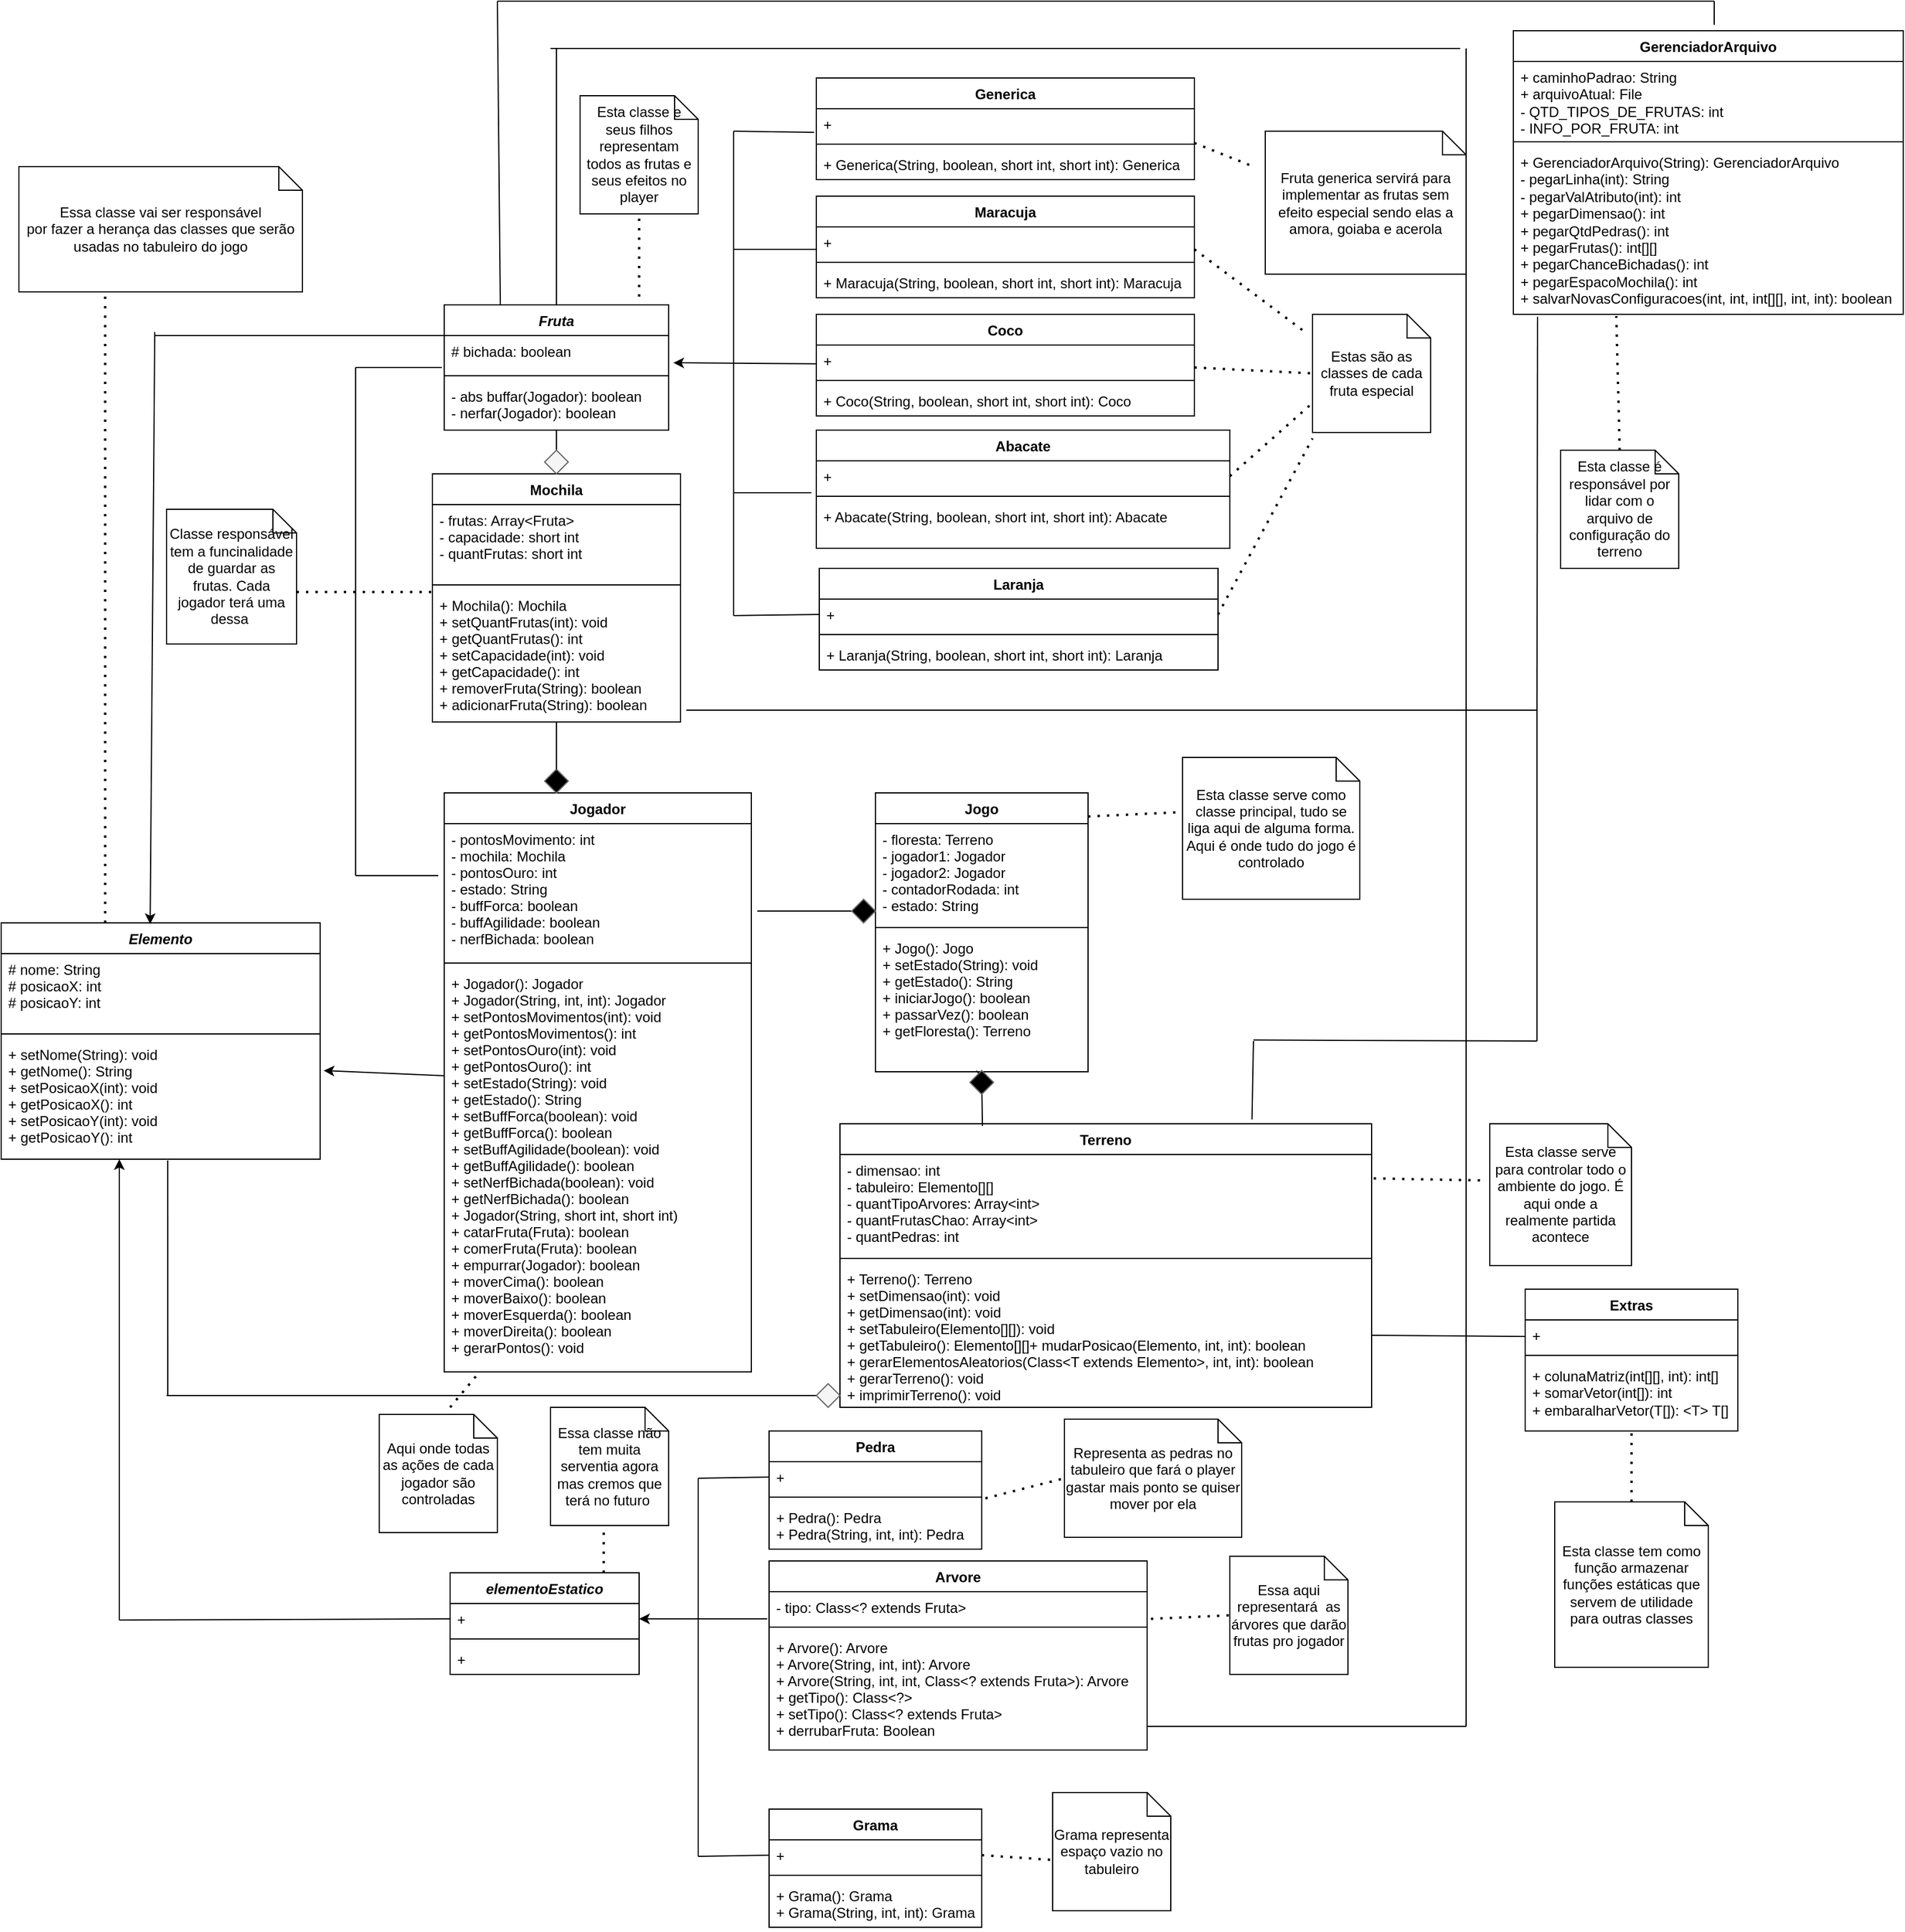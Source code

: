 <mxfile version="24.7.17">
  <diagram id="F8j4rF9d0ZWt-DiKnH3v" name="Page-1">
    <mxGraphModel dx="1873" dy="1053" grid="1" gridSize="10" guides="1" tooltips="1" connect="1" arrows="1" fold="1" page="1" pageScale="1" pageWidth="2400" pageHeight="2400" math="0" shadow="0">
      <root>
        <mxCell id="0" />
        <mxCell id="1" parent="0" />
        <mxCell id="2" value="Fruta&#xa;" style="swimlane;fontStyle=3;align=center;verticalAlign=top;childLayout=stackLayout;horizontal=1;startSize=26;horizontalStack=0;resizeParent=1;resizeParentMax=0;resizeLast=0;collapsible=1;marginBottom=0;" parent="1" vertex="1">
          <mxGeometry x="395" y="287" width="190" height="106" as="geometry" />
        </mxCell>
        <mxCell id="3" value="# bichada: boolean" style="text;strokeColor=none;fillColor=none;align=left;verticalAlign=top;spacingLeft=4;spacingRight=4;overflow=hidden;rotatable=0;points=[[0,0.5],[1,0.5]];portConstraint=eastwest;" parent="2" vertex="1">
          <mxGeometry y="26" width="190" height="30" as="geometry" />
        </mxCell>
        <mxCell id="4" value="" style="line;strokeWidth=1;fillColor=none;align=left;verticalAlign=middle;spacingTop=-1;spacingLeft=3;spacingRight=3;rotatable=0;labelPosition=right;points=[];portConstraint=eastwest;strokeColor=inherit;" parent="2" vertex="1">
          <mxGeometry y="56" width="190" height="8" as="geometry" />
        </mxCell>
        <mxCell id="O7U8BIE5OUKYXOauDH32-203" value="" style="endArrow=none;html=1;rounded=0;entryX=0.5;entryY=1;entryDx=0;entryDy=0;" edge="1" parent="2" target="2">
          <mxGeometry width="50" height="50" relative="1" as="geometry">
            <mxPoint x="95" y="123" as="sourcePoint" />
            <mxPoint x="145" y="73" as="targetPoint" />
          </mxGeometry>
        </mxCell>
        <mxCell id="5" value="- abs buffar(Jogador): boolean&#xa;- nerfar(Jogador): boolean" style="text;strokeColor=none;fillColor=none;align=left;verticalAlign=top;spacingLeft=4;spacingRight=4;overflow=hidden;rotatable=0;points=[[0,0.5],[1,0.5]];portConstraint=eastwest;" parent="2" vertex="1">
          <mxGeometry y="64" width="190" height="42" as="geometry" />
        </mxCell>
        <mxCell id="6" value="elementoEstatico" style="swimlane;fontStyle=3;align=center;verticalAlign=top;childLayout=stackLayout;horizontal=1;startSize=26;horizontalStack=0;resizeParent=1;resizeParentMax=0;resizeLast=0;collapsible=1;marginBottom=0;" parent="1" vertex="1">
          <mxGeometry x="400" y="1360" width="160" height="86" as="geometry" />
        </mxCell>
        <mxCell id="7" value="+ " style="text;strokeColor=none;fillColor=none;align=left;verticalAlign=top;spacingLeft=4;spacingRight=4;overflow=hidden;rotatable=0;points=[[0,0.5],[1,0.5]];portConstraint=eastwest;" parent="6" vertex="1">
          <mxGeometry y="26" width="160" height="26" as="geometry" />
        </mxCell>
        <mxCell id="8" value="" style="line;strokeWidth=1;fillColor=none;align=left;verticalAlign=middle;spacingTop=-1;spacingLeft=3;spacingRight=3;rotatable=0;labelPosition=right;points=[];portConstraint=eastwest;strokeColor=inherit;" parent="6" vertex="1">
          <mxGeometry y="52" width="160" height="8" as="geometry" />
        </mxCell>
        <mxCell id="9" value="+ " style="text;strokeColor=none;fillColor=none;align=left;verticalAlign=top;spacingLeft=4;spacingRight=4;overflow=hidden;rotatable=0;points=[[0,0.5],[1,0.5]];portConstraint=eastwest;" parent="6" vertex="1">
          <mxGeometry y="60" width="160" height="26" as="geometry" />
        </mxCell>
        <mxCell id="169" value="" style="endArrow=none;dashed=1;html=1;dashPattern=1 3;strokeWidth=2;" parent="6" edge="1">
          <mxGeometry width="50" height="50" relative="1" as="geometry">
            <mxPoint x="130" as="sourcePoint" />
            <mxPoint x="130" y="-40" as="targetPoint" />
          </mxGeometry>
        </mxCell>
        <mxCell id="105" style="edgeStyle=none;html=1;entryX=1.011;entryY=0.265;entryDx=0;entryDy=0;entryPerimeter=0;" parent="1" source="10" target="92" edge="1">
          <mxGeometry relative="1" as="geometry" />
        </mxCell>
        <mxCell id="10" value="Jogador&#xa;" style="swimlane;fontStyle=1;align=center;verticalAlign=top;childLayout=stackLayout;horizontal=1;startSize=26;horizontalStack=0;resizeParent=1;resizeParentMax=0;resizeLast=0;collapsible=1;marginBottom=0;" parent="1" vertex="1">
          <mxGeometry x="395" y="700" width="260" height="490" as="geometry" />
        </mxCell>
        <mxCell id="11" value="- pontosMovimento: int&#xa;- mochila: Mochila&#xa;- pontosOuro: int&#xa;- estado: String&#xa;- buffForca: boolean&#xa;- buffAgilidade: boolean&#xa;- nerfBichada: boolean" style="text;strokeColor=none;fillColor=none;align=left;verticalAlign=top;spacingLeft=4;spacingRight=4;overflow=hidden;rotatable=0;points=[[0,0.5],[1,0.5]];portConstraint=eastwest;" parent="10" vertex="1">
          <mxGeometry y="26" width="260" height="114" as="geometry" />
        </mxCell>
        <mxCell id="12" value="" style="line;strokeWidth=1;fillColor=none;align=left;verticalAlign=middle;spacingTop=-1;spacingLeft=3;spacingRight=3;rotatable=0;labelPosition=right;points=[];portConstraint=eastwest;strokeColor=inherit;" parent="10" vertex="1">
          <mxGeometry y="140" width="260" height="8" as="geometry" />
        </mxCell>
        <mxCell id="13" value="+ Jogador(): Jogador&#xa;+ Jogador(String, int, int): Jogador&#xa;+ setPontosMovimentos(int): void &#xa;+ getPontosMovimentos(): int&#xa;+ setPontosOuro(int): void&#xa;+ getPontosOuro(): int&#xa;+ setEstado(String): void&#xa;+ getEstado(): String&#xa;+ setBuffForca(boolean): void&#xa;+ getBuffForca(): boolean&#xa;+ setBuffAgilidade(boolean): void&#xa;+ getBuffAgilidade(): boolean&#xa;+ setNerfBichada(boolean): void&#xa;+ getNerfBichada(): boolean&#xa;+ Jogador(String, short int, short int)&#xa;+ catarFruta(Fruta): boolean&#xa;+ comerFruta(Fruta): boolean&#xa;+ empurrar(Jogador): boolean&#xa;+ moverCima(): boolean&#xa;+ moverBaixo(): boolean&#xa;+ moverEsquerda(): boolean&#xa;+ moverDireita(): boolean&#xa;+ gerarPontos(): void&#xa;" style="text;strokeColor=none;fillColor=none;align=left;verticalAlign=top;spacingLeft=4;spacingRight=4;overflow=hidden;rotatable=0;points=[[0,0.5],[1,0.5]];portConstraint=eastwest;" parent="10" vertex="1">
          <mxGeometry y="148" width="260" height="342" as="geometry" />
        </mxCell>
        <mxCell id="14" value="Jogo" style="swimlane;fontStyle=1;align=center;verticalAlign=top;childLayout=stackLayout;horizontal=1;startSize=26;horizontalStack=0;resizeParent=1;resizeParentMax=0;resizeLast=0;collapsible=1;marginBottom=0;" parent="1" vertex="1">
          <mxGeometry x="760" y="700" width="180" height="236" as="geometry" />
        </mxCell>
        <mxCell id="15" value="- floresta: Terreno&#xa;- jogador1: Jogador&#xa;- jogador2: Jogador&#xa;- contadorRodada: int&#xa;- estado: String" style="text;strokeColor=none;fillColor=none;align=left;verticalAlign=top;spacingLeft=4;spacingRight=4;overflow=hidden;rotatable=0;points=[[0,0.5],[1,0.5]];portConstraint=eastwest;" parent="14" vertex="1">
          <mxGeometry y="26" width="180" height="84" as="geometry" />
        </mxCell>
        <mxCell id="16" value="" style="line;strokeWidth=1;fillColor=none;align=left;verticalAlign=middle;spacingTop=-1;spacingLeft=3;spacingRight=3;rotatable=0;labelPosition=right;points=[];portConstraint=eastwest;strokeColor=inherit;" parent="14" vertex="1">
          <mxGeometry y="110" width="180" height="8" as="geometry" />
        </mxCell>
        <mxCell id="17" value="+ Jogo(): Jogo&#xa;+ setEstado(String): void &#xa;+ getEstado(): String&#xa;+ iniciarJogo(): boolean&#xa;+ passarVez(): boolean&#xa;+ getFloresta(): Terreno&#xa;" style="text;strokeColor=none;fillColor=none;align=left;verticalAlign=top;spacingLeft=4;spacingRight=4;overflow=hidden;rotatable=0;points=[[0,0.5],[1,0.5]];portConstraint=eastwest;" parent="14" vertex="1">
          <mxGeometry y="118" width="180" height="118" as="geometry" />
        </mxCell>
        <mxCell id="18" value="Terreno" style="swimlane;fontStyle=1;align=center;verticalAlign=top;childLayout=stackLayout;horizontal=1;startSize=26;horizontalStack=0;resizeParent=1;resizeParentMax=0;resizeLast=0;collapsible=1;marginBottom=0;" parent="1" vertex="1">
          <mxGeometry x="730" y="980" width="450" height="240" as="geometry" />
        </mxCell>
        <mxCell id="19" value="- dimensao: int&#xa;- tabuleiro: Elemento[][]&#xa;- quantTipoArvores: Array&lt;int&gt;&#xa;- quantFrutasChao: Array&lt;int&gt;&#xa;- quantPedras: int&#xa;&#xa;&#xa;&#xa;&#xa;" style="text;strokeColor=none;fillColor=none;align=left;verticalAlign=top;spacingLeft=4;spacingRight=4;overflow=hidden;rotatable=0;points=[[0,0.5],[1,0.5]];portConstraint=eastwest;" parent="18" vertex="1">
          <mxGeometry y="26" width="450" height="84" as="geometry" />
        </mxCell>
        <mxCell id="20" value="" style="line;strokeWidth=1;fillColor=none;align=left;verticalAlign=middle;spacingTop=-1;spacingLeft=3;spacingRight=3;rotatable=0;labelPosition=right;points=[];portConstraint=eastwest;strokeColor=inherit;" parent="18" vertex="1">
          <mxGeometry y="110" width="450" height="8" as="geometry" />
        </mxCell>
        <mxCell id="21" value="+ Terreno(): Terreno&#xa;+ setDimensao(int): void&#xa;+ getDimensao(int): void&#xa;+ setTabuleiro(Elemento[][]): void&#xa;+ getTabuleiro(): Elemento[][]+ mudarPosicao(Elemento, int, int): boolean&#xa;+ gerarElementosAleatorios(Class&lt;T extends Elemento&gt;, int, int): boolean&#xa;+ gerarTerreno(): void&#xa;+ imprimirTerreno(): void&#xa;&#xa;" style="text;strokeColor=none;fillColor=none;align=left;verticalAlign=top;spacingLeft=4;spacingRight=4;overflow=hidden;rotatable=0;points=[[0,0.5],[1,0.5]];portConstraint=eastwest;" parent="18" vertex="1">
          <mxGeometry y="118" width="450" height="122" as="geometry" />
        </mxCell>
        <mxCell id="28" value="Maracuja" style="swimlane;fontStyle=1;align=center;verticalAlign=top;childLayout=stackLayout;horizontal=1;startSize=26;horizontalStack=0;resizeParent=1;resizeParentMax=0;resizeLast=0;collapsible=1;marginBottom=0;" parent="1" vertex="1">
          <mxGeometry x="710" y="195" width="320" height="86" as="geometry" />
        </mxCell>
        <mxCell id="29" value="+ " style="text;strokeColor=none;fillColor=none;align=left;verticalAlign=top;spacingLeft=4;spacingRight=4;overflow=hidden;rotatable=0;points=[[0,0.5],[1,0.5]];portConstraint=eastwest;" parent="28" vertex="1">
          <mxGeometry y="26" width="320" height="26" as="geometry" />
        </mxCell>
        <mxCell id="30" value="" style="line;strokeWidth=1;fillColor=none;align=left;verticalAlign=middle;spacingTop=-1;spacingLeft=3;spacingRight=3;rotatable=0;labelPosition=right;points=[];portConstraint=eastwest;strokeColor=inherit;" parent="28" vertex="1">
          <mxGeometry y="52" width="320" height="8" as="geometry" />
        </mxCell>
        <mxCell id="31" value="+ Maracuja(String, boolean, short int, short int): Maracuja" style="text;strokeColor=none;fillColor=none;align=left;verticalAlign=top;spacingLeft=4;spacingRight=4;overflow=hidden;rotatable=0;points=[[0,0.5],[1,0.5]];portConstraint=eastwest;" parent="28" vertex="1">
          <mxGeometry y="60" width="320" height="26" as="geometry" />
        </mxCell>
        <mxCell id="93" style="edgeStyle=none;html=1;entryX=1.021;entryY=0.767;entryDx=0;entryDy=0;entryPerimeter=0;" parent="1" source="32" target="3" edge="1">
          <mxGeometry relative="1" as="geometry" />
        </mxCell>
        <mxCell id="32" value="Coco" style="swimlane;fontStyle=1;align=center;verticalAlign=top;childLayout=stackLayout;horizontal=1;startSize=26;horizontalStack=0;resizeParent=1;resizeParentMax=0;resizeLast=0;collapsible=1;marginBottom=0;" parent="1" vertex="1">
          <mxGeometry x="710" y="295" width="320" height="86" as="geometry" />
        </mxCell>
        <mxCell id="33" value="+ " style="text;strokeColor=none;fillColor=none;align=left;verticalAlign=top;spacingLeft=4;spacingRight=4;overflow=hidden;rotatable=0;points=[[0,0.5],[1,0.5]];portConstraint=eastwest;" parent="32" vertex="1">
          <mxGeometry y="26" width="320" height="26" as="geometry" />
        </mxCell>
        <mxCell id="34" value="" style="line;strokeWidth=1;fillColor=none;align=left;verticalAlign=middle;spacingTop=-1;spacingLeft=3;spacingRight=3;rotatable=0;labelPosition=right;points=[];portConstraint=eastwest;strokeColor=inherit;" parent="32" vertex="1">
          <mxGeometry y="52" width="320" height="8" as="geometry" />
        </mxCell>
        <mxCell id="35" value="+ Coco(String, boolean, short int, short int): Coco" style="text;strokeColor=none;fillColor=none;align=left;verticalAlign=top;spacingLeft=4;spacingRight=4;overflow=hidden;rotatable=0;points=[[0,0.5],[1,0.5]];portConstraint=eastwest;" parent="32" vertex="1">
          <mxGeometry y="60" width="320" height="26" as="geometry" />
        </mxCell>
        <mxCell id="36" value="Abacate" style="swimlane;fontStyle=1;align=center;verticalAlign=top;childLayout=stackLayout;horizontal=1;startSize=26;horizontalStack=0;resizeParent=1;resizeParentMax=0;resizeLast=0;collapsible=1;marginBottom=0;" parent="1" vertex="1">
          <mxGeometry x="710" y="393" width="350" height="100" as="geometry" />
        </mxCell>
        <mxCell id="37" value="+ " style="text;strokeColor=none;fillColor=none;align=left;verticalAlign=top;spacingLeft=4;spacingRight=4;overflow=hidden;rotatable=0;points=[[0,0.5],[1,0.5]];portConstraint=eastwest;" parent="36" vertex="1">
          <mxGeometry y="26" width="350" height="26" as="geometry" />
        </mxCell>
        <mxCell id="38" value="" style="line;strokeWidth=1;fillColor=none;align=left;verticalAlign=middle;spacingTop=-1;spacingLeft=3;spacingRight=3;rotatable=0;labelPosition=right;points=[];portConstraint=eastwest;strokeColor=inherit;" parent="36" vertex="1">
          <mxGeometry y="52" width="350" height="8" as="geometry" />
        </mxCell>
        <mxCell id="97" value="+ Abacate(String, boolean, short int, short int): Abacate" style="text;strokeColor=none;fillColor=none;align=left;verticalAlign=top;spacingLeft=4;spacingRight=4;overflow=hidden;rotatable=0;points=[[0,0.5],[1,0.5]];portConstraint=eastwest;" parent="36" vertex="1">
          <mxGeometry y="60" width="350" height="40" as="geometry" />
        </mxCell>
        <mxCell id="40" value="Laranja" style="swimlane;fontStyle=1;align=center;verticalAlign=top;childLayout=stackLayout;horizontal=1;startSize=26;horizontalStack=0;resizeParent=1;resizeParentMax=0;resizeLast=0;collapsible=1;marginBottom=0;" parent="1" vertex="1">
          <mxGeometry x="712.5" y="510" width="337.5" height="86" as="geometry" />
        </mxCell>
        <mxCell id="41" value="+ " style="text;strokeColor=none;fillColor=none;align=left;verticalAlign=top;spacingLeft=4;spacingRight=4;overflow=hidden;rotatable=0;points=[[0,0.5],[1,0.5]];portConstraint=eastwest;" parent="40" vertex="1">
          <mxGeometry y="26" width="337.5" height="26" as="geometry" />
        </mxCell>
        <mxCell id="42" value="" style="line;strokeWidth=1;fillColor=none;align=left;verticalAlign=middle;spacingTop=-1;spacingLeft=3;spacingRight=3;rotatable=0;labelPosition=right;points=[];portConstraint=eastwest;strokeColor=inherit;" parent="40" vertex="1">
          <mxGeometry y="52" width="337.5" height="8" as="geometry" />
        </mxCell>
        <mxCell id="43" value="+ Laranja(String, boolean, short int, short int): Laranja" style="text;strokeColor=none;fillColor=none;align=left;verticalAlign=top;spacingLeft=4;spacingRight=4;overflow=hidden;rotatable=0;points=[[0,0.5],[1,0.5]];portConstraint=eastwest;" parent="40" vertex="1">
          <mxGeometry y="60" width="337.5" height="26" as="geometry" />
        </mxCell>
        <mxCell id="44" value="Pedra" style="swimlane;fontStyle=1;align=center;verticalAlign=top;childLayout=stackLayout;horizontal=1;startSize=26;horizontalStack=0;resizeParent=1;resizeParentMax=0;resizeLast=0;collapsible=1;marginBottom=0;" parent="1" vertex="1">
          <mxGeometry x="670" y="1240" width="180" height="100" as="geometry" />
        </mxCell>
        <mxCell id="45" value="+ " style="text;strokeColor=none;fillColor=none;align=left;verticalAlign=top;spacingLeft=4;spacingRight=4;overflow=hidden;rotatable=0;points=[[0,0.5],[1,0.5]];portConstraint=eastwest;" parent="44" vertex="1">
          <mxGeometry y="26" width="180" height="26" as="geometry" />
        </mxCell>
        <mxCell id="46" value="" style="line;strokeWidth=1;fillColor=none;align=left;verticalAlign=middle;spacingTop=-1;spacingLeft=3;spacingRight=3;rotatable=0;labelPosition=right;points=[];portConstraint=eastwest;strokeColor=inherit;" parent="44" vertex="1">
          <mxGeometry y="52" width="180" height="8" as="geometry" />
        </mxCell>
        <mxCell id="47" value="+ Pedra(): Pedra&#xa;+ Pedra(String, int, int): Pedra&#xa;" style="text;strokeColor=none;fillColor=none;align=left;verticalAlign=top;spacingLeft=4;spacingRight=4;overflow=hidden;rotatable=0;points=[[0,0.5],[1,0.5]];portConstraint=eastwest;" parent="44" vertex="1">
          <mxGeometry y="60" width="180" height="40" as="geometry" />
        </mxCell>
        <mxCell id="48" value="Generica" style="swimlane;fontStyle=1;align=center;verticalAlign=top;childLayout=stackLayout;horizontal=1;startSize=26;horizontalStack=0;resizeParent=1;resizeParentMax=0;resizeLast=0;collapsible=1;marginBottom=0;" parent="1" vertex="1">
          <mxGeometry x="710" y="95" width="320" height="86" as="geometry" />
        </mxCell>
        <mxCell id="49" value="+" style="text;strokeColor=none;fillColor=none;align=left;verticalAlign=top;spacingLeft=4;spacingRight=4;overflow=hidden;rotatable=0;points=[[0,0.5],[1,0.5]];portConstraint=eastwest;" parent="48" vertex="1">
          <mxGeometry y="26" width="320" height="26" as="geometry" />
        </mxCell>
        <mxCell id="50" value="" style="line;strokeWidth=1;fillColor=none;align=left;verticalAlign=middle;spacingTop=-1;spacingLeft=3;spacingRight=3;rotatable=0;labelPosition=right;points=[];portConstraint=eastwest;strokeColor=inherit;" parent="48" vertex="1">
          <mxGeometry y="52" width="320" height="8" as="geometry" />
        </mxCell>
        <mxCell id="51" value="+ Generica(String, boolean, short int, short int): Generica" style="text;strokeColor=none;fillColor=none;align=left;verticalAlign=top;spacingLeft=4;spacingRight=4;overflow=hidden;rotatable=0;points=[[0,0.5],[1,0.5]];portConstraint=eastwest;" parent="48" vertex="1">
          <mxGeometry y="60" width="320" height="26" as="geometry" />
        </mxCell>
        <mxCell id="100" style="edgeStyle=none;html=1;entryX=1;entryY=0.5;entryDx=0;entryDy=0;exitX=-0.005;exitY=0.885;exitDx=0;exitDy=0;exitPerimeter=0;" parent="1" source="53" target="7" edge="1">
          <mxGeometry relative="1" as="geometry" />
        </mxCell>
        <mxCell id="52" value="Arvore" style="swimlane;fontStyle=1;align=center;verticalAlign=top;childLayout=stackLayout;horizontal=1;startSize=26;horizontalStack=0;resizeParent=1;resizeParentMax=0;resizeLast=0;collapsible=1;marginBottom=0;" parent="1" vertex="1">
          <mxGeometry x="670" y="1350" width="320" height="160" as="geometry" />
        </mxCell>
        <mxCell id="53" value="- tipo: Class&lt;? extends Fruta&gt;" style="text;strokeColor=none;fillColor=none;align=left;verticalAlign=top;spacingLeft=4;spacingRight=4;overflow=hidden;rotatable=0;points=[[0,0.5],[1,0.5]];portConstraint=eastwest;" parent="52" vertex="1">
          <mxGeometry y="26" width="320" height="26" as="geometry" />
        </mxCell>
        <mxCell id="54" value="" style="line;strokeWidth=1;fillColor=none;align=left;verticalAlign=middle;spacingTop=-1;spacingLeft=3;spacingRight=3;rotatable=0;labelPosition=right;points=[];portConstraint=eastwest;strokeColor=inherit;" parent="52" vertex="1">
          <mxGeometry y="52" width="320" height="8" as="geometry" />
        </mxCell>
        <mxCell id="55" value="+ Arvore(): Arvore &#xa;+ Arvore(String, int, int): Arvore &#xa;+ Arvore(String, int, int, Class&lt;? extends Fruta&gt;): Arvore&#xa;+ getTipo(): Class&lt;?&gt;&#xa;+ setTipo(): Class&lt;? extends Fruta&gt; &#xa;+ derrubarFruta: Boolean&#xa;" style="text;strokeColor=none;fillColor=none;align=left;verticalAlign=top;spacingLeft=4;spacingRight=4;overflow=hidden;rotatable=0;points=[[0,0.5],[1,0.5]];portConstraint=eastwest;" parent="52" vertex="1">
          <mxGeometry y="60" width="320" height="100" as="geometry" />
        </mxCell>
        <mxCell id="56" value="Grama" style="swimlane;fontStyle=1;align=center;verticalAlign=top;childLayout=stackLayout;horizontal=1;startSize=26;horizontalStack=0;resizeParent=1;resizeParentMax=0;resizeLast=0;collapsible=1;marginBottom=0;" parent="1" vertex="1">
          <mxGeometry x="670" y="1560" width="180" height="100" as="geometry" />
        </mxCell>
        <mxCell id="57" value="+ " style="text;strokeColor=none;fillColor=none;align=left;verticalAlign=top;spacingLeft=4;spacingRight=4;overflow=hidden;rotatable=0;points=[[0,0.5],[1,0.5]];portConstraint=eastwest;" parent="56" vertex="1">
          <mxGeometry y="26" width="180" height="26" as="geometry" />
        </mxCell>
        <mxCell id="58" value="" style="line;strokeWidth=1;fillColor=none;align=left;verticalAlign=middle;spacingTop=-1;spacingLeft=3;spacingRight=3;rotatable=0;labelPosition=right;points=[];portConstraint=eastwest;strokeColor=inherit;" parent="56" vertex="1">
          <mxGeometry y="52" width="180" height="8" as="geometry" />
        </mxCell>
        <mxCell id="59" value="+ Grama(): Grama&#xa;+ Grama(String, int, int): Grama&#xa;" style="text;strokeColor=none;fillColor=none;align=left;verticalAlign=top;spacingLeft=4;spacingRight=4;overflow=hidden;rotatable=0;points=[[0,0.5],[1,0.5]];portConstraint=eastwest;" parent="56" vertex="1">
          <mxGeometry y="60" width="180" height="40" as="geometry" />
        </mxCell>
        <mxCell id="73" value="Mochila" style="swimlane;fontStyle=1;align=center;verticalAlign=top;childLayout=stackLayout;horizontal=1;startSize=26;horizontalStack=0;resizeParent=1;resizeParentMax=0;resizeLast=0;collapsible=1;marginBottom=0;" parent="1" vertex="1">
          <mxGeometry x="385" y="430" width="210" height="210" as="geometry" />
        </mxCell>
        <mxCell id="74" value="- frutas: Array&lt;Fruta&gt;&#xa;- capacidade: short int&#xa;- quantFrutas: short int" style="text;strokeColor=none;fillColor=none;align=left;verticalAlign=top;spacingLeft=4;spacingRight=4;overflow=hidden;rotatable=0;points=[[0,0.5],[1,0.5]];portConstraint=eastwest;" parent="73" vertex="1">
          <mxGeometry y="26" width="210" height="64" as="geometry" />
        </mxCell>
        <mxCell id="75" value="" style="line;strokeWidth=1;fillColor=none;align=left;verticalAlign=middle;spacingTop=-1;spacingLeft=3;spacingRight=3;rotatable=0;labelPosition=right;points=[];portConstraint=eastwest;strokeColor=inherit;" parent="73" vertex="1">
          <mxGeometry y="90" width="210" height="8" as="geometry" />
        </mxCell>
        <mxCell id="76" value="+ Mochila(): Mochila&#xa;+ setQuantFrutas(int): void&#xa;+ getQuantFrutas(): int &#xa;+ setCapacidade(int): void &#xa;+ getCapacidade(): int&#xa;+ removerFruta(String): boolean&#xa;+ adicionarFruta(String): boolean" style="text;strokeColor=none;fillColor=none;align=left;verticalAlign=top;spacingLeft=4;spacingRight=4;overflow=hidden;rotatable=0;points=[[0,0.5],[1,0.5]];portConstraint=eastwest;" parent="73" vertex="1">
          <mxGeometry y="98" width="210" height="112" as="geometry" />
        </mxCell>
        <mxCell id="89" value="Elemento" style="swimlane;fontStyle=3;align=center;verticalAlign=top;childLayout=stackLayout;horizontal=1;startSize=26;horizontalStack=0;resizeParent=1;resizeParentMax=0;resizeLast=0;collapsible=1;marginBottom=0;" parent="1" vertex="1">
          <mxGeometry x="20" y="810" width="270" height="200" as="geometry" />
        </mxCell>
        <mxCell id="90" value="# nome: String&#xa;# posicaoX: int&#xa;# posicaoY: int" style="text;strokeColor=none;fillColor=none;align=left;verticalAlign=top;spacingLeft=4;spacingRight=4;overflow=hidden;rotatable=0;points=[[0,0.5],[1,0.5]];portConstraint=eastwest;" parent="89" vertex="1">
          <mxGeometry y="26" width="270" height="64" as="geometry" />
        </mxCell>
        <mxCell id="91" value="" style="line;strokeWidth=1;fillColor=none;align=left;verticalAlign=middle;spacingTop=-1;spacingLeft=3;spacingRight=3;rotatable=0;labelPosition=right;points=[];portConstraint=eastwest;strokeColor=inherit;" parent="89" vertex="1">
          <mxGeometry y="90" width="270" height="8" as="geometry" />
        </mxCell>
        <mxCell id="92" value="+ setNome(String): void&#xa;+ getNome(): String&#xa;+ setPosicaoX(int): void &#xa;+ getPosicaoX(): int&#xa;+ setPosicaoY(int): void&#xa;+ getPosicaoY(): int" style="text;strokeColor=none;fillColor=none;align=left;verticalAlign=top;spacingLeft=4;spacingRight=4;overflow=hidden;rotatable=0;points=[[0,0.5],[1,0.5]];portConstraint=eastwest;" parent="89" vertex="1">
          <mxGeometry y="98" width="270" height="102" as="geometry" />
        </mxCell>
        <mxCell id="94" value="" style="endArrow=none;html=1;" parent="1" edge="1">
          <mxGeometry width="50" height="50" relative="1" as="geometry">
            <mxPoint x="640" y="550" as="sourcePoint" />
            <mxPoint x="640" y="140" as="targetPoint" />
          </mxGeometry>
        </mxCell>
        <mxCell id="95" value="" style="endArrow=none;html=1;entryX=0;entryY=0.5;entryDx=0;entryDy=0;" parent="1" target="41" edge="1">
          <mxGeometry width="50" height="50" relative="1" as="geometry">
            <mxPoint x="640" y="550" as="sourcePoint" />
            <mxPoint x="720" y="600" as="targetPoint" />
          </mxGeometry>
        </mxCell>
        <mxCell id="96" value="" style="endArrow=none;html=1;entryX=-0.012;entryY=1.038;entryDx=0;entryDy=0;entryPerimeter=0;" parent="1" target="37" edge="1">
          <mxGeometry width="50" height="50" relative="1" as="geometry">
            <mxPoint x="640" y="446" as="sourcePoint" />
            <mxPoint x="690" y="396" as="targetPoint" />
          </mxGeometry>
        </mxCell>
        <mxCell id="98" value="" style="endArrow=none;html=1;" parent="1" edge="1">
          <mxGeometry width="50" height="50" relative="1" as="geometry">
            <mxPoint x="640" y="240" as="sourcePoint" />
            <mxPoint x="710" y="240" as="targetPoint" />
          </mxGeometry>
        </mxCell>
        <mxCell id="99" value="" style="endArrow=none;html=1;entryX=-0.006;entryY=0.769;entryDx=0;entryDy=0;entryPerimeter=0;" parent="1" target="49" edge="1">
          <mxGeometry width="50" height="50" relative="1" as="geometry">
            <mxPoint x="640" y="140" as="sourcePoint" />
            <mxPoint x="700" y="140" as="targetPoint" />
          </mxGeometry>
        </mxCell>
        <mxCell id="101" value="" style="endArrow=none;html=1;" parent="1" edge="1">
          <mxGeometry width="50" height="50" relative="1" as="geometry">
            <mxPoint x="610" y="1600" as="sourcePoint" />
            <mxPoint x="610" y="1280" as="targetPoint" />
          </mxGeometry>
        </mxCell>
        <mxCell id="102" value="" style="endArrow=none;html=1;entryX=0;entryY=0.5;entryDx=0;entryDy=0;" parent="1" target="57" edge="1">
          <mxGeometry width="50" height="50" relative="1" as="geometry">
            <mxPoint x="610" y="1600" as="sourcePoint" />
            <mxPoint x="660" y="1480" as="targetPoint" />
          </mxGeometry>
        </mxCell>
        <mxCell id="104" value="" style="endArrow=none;html=1;entryX=0;entryY=0.5;entryDx=0;entryDy=0;" parent="1" target="45" edge="1">
          <mxGeometry width="50" height="50" relative="1" as="geometry">
            <mxPoint x="610" y="1280" as="sourcePoint" />
            <mxPoint x="660" y="1230" as="targetPoint" />
          </mxGeometry>
        </mxCell>
        <mxCell id="111" value="" style="rhombus;whiteSpace=wrap;html=1;fillColor=#000000;fontColor=#333333;strokeColor=#666666;" parent="1" vertex="1">
          <mxGeometry x="480" y="680" width="20" height="20" as="geometry" />
        </mxCell>
        <mxCell id="112" value="" style="endArrow=none;html=1;" parent="1" edge="1">
          <mxGeometry width="50" height="50" relative="1" as="geometry">
            <mxPoint x="490" y="680" as="sourcePoint" />
            <mxPoint x="490" y="640" as="targetPoint" />
            <Array as="points" />
          </mxGeometry>
        </mxCell>
        <mxCell id="121" value="" style="endArrow=none;html=1;exitX=0.268;exitY=0.008;exitDx=0;exitDy=0;exitPerimeter=0;" parent="1" source="120" edge="1">
          <mxGeometry width="50" height="50" relative="1" as="geometry">
            <mxPoint x="800" y="990" as="sourcePoint" />
            <mxPoint x="850" y="940" as="targetPoint" />
          </mxGeometry>
        </mxCell>
        <mxCell id="124" value="" style="endArrow=none;html=1;entryX=0;entryY=0.5;entryDx=0;entryDy=0;" parent="1" target="125" edge="1">
          <mxGeometry width="50" height="50" relative="1" as="geometry">
            <mxPoint x="660" y="800" as="sourcePoint" />
            <mxPoint x="720" y="800" as="targetPoint" />
          </mxGeometry>
        </mxCell>
        <mxCell id="125" value="" style="rhombus;whiteSpace=wrap;html=1;fillColor=#000000;fontColor=#333333;strokeColor=#666666;" parent="1" vertex="1">
          <mxGeometry x="740" y="790" width="20" height="20" as="geometry" />
        </mxCell>
        <mxCell id="128" value="" style="endArrow=none;html=1;" parent="1" edge="1">
          <mxGeometry width="50" height="50" relative="1" as="geometry">
            <mxPoint x="1260" y="1490" as="sourcePoint" />
            <mxPoint x="1260" y="70" as="targetPoint" />
          </mxGeometry>
        </mxCell>
        <mxCell id="131" value="" style="endArrow=none;html=1;entryX=0;entryY=0.5;entryDx=0;entryDy=0;" parent="1" edge="1" target="133">
          <mxGeometry width="50" height="50" relative="1" as="geometry">
            <mxPoint x="160" y="1210" as="sourcePoint" />
            <mxPoint x="860" y="1226" as="targetPoint" />
          </mxGeometry>
        </mxCell>
        <mxCell id="132" value="" style="endArrow=none;html=1;entryX=0.522;entryY=1.01;entryDx=0;entryDy=0;entryPerimeter=0;" parent="1" target="92" edge="1">
          <mxGeometry width="50" height="50" relative="1" as="geometry">
            <mxPoint x="161" y="1210" as="sourcePoint" />
            <mxPoint x="170" y="1060" as="targetPoint" />
          </mxGeometry>
        </mxCell>
        <mxCell id="133" value="" style="rhombus;whiteSpace=wrap;html=1;fillColor=#f5f5f5;fontColor=#333333;strokeColor=#666666;" parent="1" vertex="1">
          <mxGeometry x="710" y="1200" width="20" height="20" as="geometry" />
        </mxCell>
        <mxCell id="142" value="" style="endArrow=classic;html=1;" parent="1" edge="1">
          <mxGeometry width="50" height="50" relative="1" as="geometry">
            <mxPoint x="120" y="1400" as="sourcePoint" />
            <mxPoint x="120" y="1010" as="targetPoint" />
          </mxGeometry>
        </mxCell>
        <mxCell id="143" value="" style="endArrow=none;html=1;entryX=0;entryY=0.5;entryDx=0;entryDy=0;" parent="1" target="7" edge="1">
          <mxGeometry width="50" height="50" relative="1" as="geometry">
            <mxPoint x="120" y="1400" as="sourcePoint" />
            <mxPoint x="170" y="1350" as="targetPoint" />
          </mxGeometry>
        </mxCell>
        <mxCell id="127" value="" style="endArrow=none;html=1;" parent="1" edge="1">
          <mxGeometry width="50" height="50" relative="1" as="geometry">
            <mxPoint x="990" y="1490" as="sourcePoint" />
            <mxPoint x="1260" y="1490" as="targetPoint" />
          </mxGeometry>
        </mxCell>
        <mxCell id="144" value="" style="endArrow=none;html=1;" parent="1" edge="1">
          <mxGeometry width="50" height="50" relative="1" as="geometry">
            <mxPoint x="485" y="70" as="sourcePoint" />
            <mxPoint x="1255" y="70" as="targetPoint" />
          </mxGeometry>
        </mxCell>
        <mxCell id="145" value="" style="endArrow=none;html=1;exitX=0.5;exitY=0;exitDx=0;exitDy=0;" parent="1" source="2" edge="1">
          <mxGeometry width="50" height="50" relative="1" as="geometry">
            <mxPoint x="440" y="80" as="sourcePoint" />
            <mxPoint x="490" y="70" as="targetPoint" />
          </mxGeometry>
        </mxCell>
        <mxCell id="146" value="" style="endArrow=none;html=1;" parent="1" edge="1">
          <mxGeometry width="50" height="50" relative="1" as="geometry">
            <mxPoint x="320" y="770" as="sourcePoint" />
            <mxPoint x="390" y="770" as="targetPoint" />
          </mxGeometry>
        </mxCell>
        <mxCell id="147" value="" style="endArrow=none;html=1;" parent="1" edge="1">
          <mxGeometry width="50" height="50" relative="1" as="geometry">
            <mxPoint x="320" y="770" as="sourcePoint" />
            <mxPoint x="320" y="340" as="targetPoint" />
          </mxGeometry>
        </mxCell>
        <mxCell id="148" value="" style="endArrow=none;html=1;entryX=-0.011;entryY=0.9;entryDx=0;entryDy=0;entryPerimeter=0;" parent="1" target="3" edge="1">
          <mxGeometry width="50" height="50" relative="1" as="geometry">
            <mxPoint x="320" y="340" as="sourcePoint" />
            <mxPoint x="390" y="340" as="targetPoint" />
          </mxGeometry>
        </mxCell>
        <mxCell id="149" value="" style="endArrow=none;html=1;" parent="1" edge="1">
          <mxGeometry width="50" height="50" relative="1" as="geometry">
            <mxPoint x="150" y="313" as="sourcePoint" />
            <mxPoint x="395" y="313" as="targetPoint" />
          </mxGeometry>
        </mxCell>
        <mxCell id="150" value="" style="endArrow=classic;html=1;entryX=0.467;entryY=0.005;entryDx=0;entryDy=0;entryPerimeter=0;" parent="1" target="89" edge="1">
          <mxGeometry width="50" height="50" relative="1" as="geometry">
            <mxPoint x="150" y="310" as="sourcePoint" />
            <mxPoint x="200" y="260" as="targetPoint" />
          </mxGeometry>
        </mxCell>
        <mxCell id="156" value="Essa classe vai ser responsável&lt;br&gt;por fazer a herança das classes que serão usadas no tabuleiro do jogo" style="shape=note;size=20;whiteSpace=wrap;html=1;" parent="1" vertex="1">
          <mxGeometry x="35" y="170" width="240" height="106" as="geometry" />
        </mxCell>
        <mxCell id="159" value="Esta classe e seus filhos representam todos as frutas e seus efeitos no player" style="shape=note;size=20;whiteSpace=wrap;html=1;" parent="1" vertex="1">
          <mxGeometry x="510" y="110" width="100" height="100" as="geometry" />
        </mxCell>
        <mxCell id="160" value="Esta classe serve para controlar todo o ambiente do jogo. É aqui onde a realmente partida acontece" style="shape=note;size=20;whiteSpace=wrap;html=1;" parent="1" vertex="1">
          <mxGeometry x="1280" y="980" width="120" height="120" as="geometry" />
        </mxCell>
        <mxCell id="161" value="Essa classe não tem muita serventia agora mas cremos que terá no futuro&amp;nbsp;" style="shape=note;size=20;whiteSpace=wrap;html=1;" parent="1" vertex="1">
          <mxGeometry x="485" y="1220" width="100" height="100" as="geometry" />
        </mxCell>
        <mxCell id="163" value="Representa as pedras no tabuleiro que fará o player gastar mais ponto se quiser mover por ela" style="shape=note;size=20;whiteSpace=wrap;html=1;" parent="1" vertex="1">
          <mxGeometry x="920" y="1230" width="150" height="100" as="geometry" />
        </mxCell>
        <mxCell id="165" value="Essa aqui representará&amp;nbsp; as árvores que darão frutas pro jogador" style="shape=note;size=20;whiteSpace=wrap;html=1;" parent="1" vertex="1">
          <mxGeometry x="1060" y="1346" width="100" height="100" as="geometry" />
        </mxCell>
        <mxCell id="166" value="" style="endArrow=none;dashed=1;html=1;dashPattern=1 3;strokeWidth=2;entryX=0;entryY=0.5;entryDx=0;entryDy=0;entryPerimeter=0;exitX=1.017;exitY=-0.075;exitDx=0;exitDy=0;exitPerimeter=0;" parent="1" target="163" edge="1" source="47">
          <mxGeometry width="50" height="50" relative="1" as="geometry">
            <mxPoint x="830" y="1290" as="sourcePoint" />
            <mxPoint x="880" y="1240" as="targetPoint" />
          </mxGeometry>
        </mxCell>
        <mxCell id="167" value="" style="endArrow=none;dashed=1;html=1;dashPattern=1 3;strokeWidth=2;entryX=0;entryY=0.5;entryDx=0;entryDy=0;entryPerimeter=0;exitX=1.01;exitY=0.885;exitDx=0;exitDy=0;exitPerimeter=0;" parent="1" target="165" edge="1" source="53">
          <mxGeometry width="50" height="50" relative="1" as="geometry">
            <mxPoint x="890" y="1410" as="sourcePoint" />
            <mxPoint x="880" y="1360" as="targetPoint" />
          </mxGeometry>
        </mxCell>
        <mxCell id="168" value="" style="endArrow=none;dashed=1;html=1;dashPattern=1 3;strokeWidth=2;entryX=0.326;entryY=0.004;entryDx=0;entryDy=0;entryPerimeter=0;" parent="1" edge="1" target="89">
          <mxGeometry width="50" height="50" relative="1" as="geometry">
            <mxPoint x="108" y="280" as="sourcePoint" />
            <mxPoint x="80" y="1010" as="targetPoint" />
          </mxGeometry>
        </mxCell>
        <mxCell id="170" value="" style="endArrow=none;dashed=1;html=1;dashPattern=1 3;strokeWidth=2;entryX=-0.04;entryY=0.4;entryDx=0;entryDy=0;entryPerimeter=0;exitX=1.004;exitY=0.241;exitDx=0;exitDy=0;exitPerimeter=0;" parent="1" source="19" target="160" edge="1">
          <mxGeometry width="50" height="50" relative="1" as="geometry">
            <mxPoint x="940" y="910" as="sourcePoint" />
            <mxPoint x="990" y="860" as="targetPoint" />
          </mxGeometry>
        </mxCell>
        <mxCell id="171" value="" style="endArrow=none;dashed=1;html=1;dashPattern=1 3;strokeWidth=2;exitX=1;exitY=0.5;exitDx=0;exitDy=0;" parent="1" edge="1" source="57">
          <mxGeometry width="50" height="50" relative="1" as="geometry">
            <mxPoint x="830" y="1603" as="sourcePoint" />
            <mxPoint x="910" y="1603" as="targetPoint" />
          </mxGeometry>
        </mxCell>
        <mxCell id="172" value="Grama representa espaço vazio no tabuleiro" style="shape=note;size=20;whiteSpace=wrap;html=1;" parent="1" vertex="1">
          <mxGeometry x="910" y="1546" width="100" height="100" as="geometry" />
        </mxCell>
        <mxCell id="178" value="" style="endArrow=none;dashed=1;html=1;dashPattern=1 3;strokeWidth=2;entryX=-0.012;entryY=0.386;entryDx=0;entryDy=0;entryPerimeter=0;" parent="1" edge="1" target="179">
          <mxGeometry width="50" height="50" relative="1" as="geometry">
            <mxPoint x="940" y="720" as="sourcePoint" />
            <mxPoint x="1070" y="650" as="targetPoint" />
          </mxGeometry>
        </mxCell>
        <mxCell id="179" value="Esta classe serve como classe principal, tudo se liga aqui de alguma forma. Aqui é onde tudo do jogo é controlado" style="shape=note;size=20;whiteSpace=wrap;html=1;" parent="1" vertex="1">
          <mxGeometry x="1020" y="670" width="150" height="120" as="geometry" />
        </mxCell>
        <mxCell id="180" value="" style="endArrow=none;dashed=1;html=1;dashPattern=1 3;strokeWidth=2;" parent="1" edge="1">
          <mxGeometry width="50" height="50" relative="1" as="geometry">
            <mxPoint x="270" y="530" as="sourcePoint" />
            <mxPoint x="390" y="530" as="targetPoint" />
          </mxGeometry>
        </mxCell>
        <mxCell id="181" value="Classe responsável tem a funcinalidade de guardar as frutas. Cada jogador terá uma dessa&amp;nbsp;" style="shape=note;size=20;whiteSpace=wrap;html=1;" parent="1" vertex="1">
          <mxGeometry x="160" y="460" width="110" height="114" as="geometry" />
        </mxCell>
        <mxCell id="182" value="" style="endArrow=none;dashed=1;html=1;dashPattern=1 3;strokeWidth=2;entryX=0.112;entryY=1.003;entryDx=0;entryDy=0;entryPerimeter=0;" parent="1" edge="1" target="13">
          <mxGeometry width="50" height="50" relative="1" as="geometry">
            <mxPoint x="400" y="1220" as="sourcePoint" />
            <mxPoint x="420" y="1170" as="targetPoint" />
          </mxGeometry>
        </mxCell>
        <mxCell id="183" value="Aqui onde todas as ações de cada jogador são controladas" style="shape=note;size=20;whiteSpace=wrap;html=1;" parent="1" vertex="1">
          <mxGeometry x="340" y="1226" width="100" height="100" as="geometry" />
        </mxCell>
        <mxCell id="185" value="" style="endArrow=none;dashed=1;html=1;dashPattern=1 3;strokeWidth=2;entryX=0.5;entryY=1;entryDx=0;entryDy=0;entryPerimeter=0;" parent="1" target="159" edge="1">
          <mxGeometry width="50" height="50" relative="1" as="geometry">
            <mxPoint x="560" y="280" as="sourcePoint" />
            <mxPoint x="610" y="240" as="targetPoint" />
          </mxGeometry>
        </mxCell>
        <mxCell id="186" value="" style="endArrow=none;dashed=1;html=1;dashPattern=1 3;strokeWidth=2;exitX=1;exitY=0.5;exitDx=0;exitDy=0;" parent="1" edge="1" source="41">
          <mxGeometry width="50" height="50" relative="1" as="geometry">
            <mxPoint x="1030" y="540" as="sourcePoint" />
            <mxPoint x="1130" y="400" as="targetPoint" />
          </mxGeometry>
        </mxCell>
        <mxCell id="187" value="Estas são as classes de cada fruta especial" style="shape=note;size=20;whiteSpace=wrap;html=1;" parent="1" vertex="1">
          <mxGeometry x="1130" y="295" width="100" height="100" as="geometry" />
        </mxCell>
        <mxCell id="188" value="" style="endArrow=none;dashed=1;html=1;dashPattern=1 3;strokeWidth=2;entryX=0;entryY=0.75;entryDx=0;entryDy=0;entryPerimeter=0;exitX=1;exitY=0.5;exitDx=0;exitDy=0;" parent="1" target="187" edge="1" source="37">
          <mxGeometry width="50" height="50" relative="1" as="geometry">
            <mxPoint x="1030" y="430" as="sourcePoint" />
            <mxPoint x="1080" y="380" as="targetPoint" />
          </mxGeometry>
        </mxCell>
        <mxCell id="189" value="" style="endArrow=none;dashed=1;html=1;dashPattern=1 3;strokeWidth=2;entryX=0;entryY=0.5;entryDx=0;entryDy=0;entryPerimeter=0;" parent="1" target="187" edge="1">
          <mxGeometry width="50" height="50" relative="1" as="geometry">
            <mxPoint x="1030" y="340" as="sourcePoint" />
            <mxPoint x="1080" y="290" as="targetPoint" />
          </mxGeometry>
        </mxCell>
        <mxCell id="190" value="" style="endArrow=none;dashed=1;html=1;dashPattern=1 3;strokeWidth=2;entryX=-0.05;entryY=0.16;entryDx=0;entryDy=0;entryPerimeter=0;" parent="1" target="187" edge="1">
          <mxGeometry width="50" height="50" relative="1" as="geometry">
            <mxPoint x="1030" y="240" as="sourcePoint" />
            <mxPoint x="1080" y="190" as="targetPoint" />
          </mxGeometry>
        </mxCell>
        <mxCell id="191" value="Fruta generica servirá para implementar as frutas sem efeito especial sendo elas a amora, goiaba e acerola" style="shape=note;size=20;whiteSpace=wrap;html=1;" parent="1" vertex="1">
          <mxGeometry x="1090" y="140" width="170" height="121" as="geometry" />
        </mxCell>
        <mxCell id="192" value="" style="endArrow=none;dashed=1;html=1;dashPattern=1 3;strokeWidth=2;" parent="1" edge="1">
          <mxGeometry width="50" height="50" relative="1" as="geometry">
            <mxPoint x="1030" y="150" as="sourcePoint" />
            <mxPoint x="1080" y="170" as="targetPoint" />
          </mxGeometry>
        </mxCell>
        <mxCell id="O7U8BIE5OUKYXOauDH32-192" value="GerenciadorArquivo" style="swimlane;fontStyle=1;align=center;verticalAlign=top;childLayout=stackLayout;horizontal=1;startSize=26;horizontalStack=0;resizeParent=1;resizeParentMax=0;resizeLast=0;collapsible=1;marginBottom=0;whiteSpace=wrap;html=1;" vertex="1" parent="1">
          <mxGeometry x="1300" y="55" width="330" height="240" as="geometry" />
        </mxCell>
        <mxCell id="O7U8BIE5OUKYXOauDH32-193" value="&lt;div&gt;+ caminhoPadrao: String&lt;/div&gt;&lt;div&gt;+ arquivoAtual: File&lt;/div&gt;&lt;div&gt;- QTD_TIPOS_DE_FRUTAS: int&lt;/div&gt;&lt;div&gt;- INFO_POR_FRUTA: int&lt;br&gt;&lt;/div&gt;" style="text;strokeColor=none;fillColor=none;align=left;verticalAlign=top;spacingLeft=4;spacingRight=4;overflow=hidden;rotatable=0;points=[[0,0.5],[1,0.5]];portConstraint=eastwest;whiteSpace=wrap;html=1;" vertex="1" parent="O7U8BIE5OUKYXOauDH32-192">
          <mxGeometry y="26" width="330" height="64" as="geometry" />
        </mxCell>
        <mxCell id="O7U8BIE5OUKYXOauDH32-194" value="" style="line;strokeWidth=1;fillColor=none;align=left;verticalAlign=middle;spacingTop=-1;spacingLeft=3;spacingRight=3;rotatable=0;labelPosition=right;points=[];portConstraint=eastwest;strokeColor=inherit;" vertex="1" parent="O7U8BIE5OUKYXOauDH32-192">
          <mxGeometry y="90" width="330" height="8" as="geometry" />
        </mxCell>
        <mxCell id="O7U8BIE5OUKYXOauDH32-195" value="&lt;div&gt;+ GerenciadorArquivo(String): GerenciadorArquivo&lt;br&gt;&lt;/div&gt;&lt;div&gt;- pegarLinha(int): String&lt;/div&gt;&lt;div&gt;- pegarValAtributo(int): int&lt;/div&gt;&lt;div&gt;+ pegarDimensao(): int&lt;/div&gt;&lt;div&gt;+ pegarQtdPedras(): int&lt;/div&gt;&lt;div&gt;+ pegarFrutas(): int[][]&lt;/div&gt;&lt;div&gt;+ pegarChanceBichadas(): int&lt;/div&gt;&lt;div&gt;+ pegarEspacoMochila(): int&lt;/div&gt;&lt;div&gt;+ salvarNovasConfiguracoes(int, int, int[][], int, int): boolean&lt;/div&gt;&lt;div&gt;&lt;br&gt;&lt;/div&gt;&lt;div&gt;&lt;br&gt;&lt;/div&gt;" style="text;strokeColor=none;fillColor=none;align=left;verticalAlign=top;spacingLeft=4;spacingRight=4;overflow=hidden;rotatable=0;points=[[0,0.5],[1,0.5]];portConstraint=eastwest;whiteSpace=wrap;html=1;" vertex="1" parent="O7U8BIE5OUKYXOauDH32-192">
          <mxGeometry y="98" width="330" height="142" as="geometry" />
        </mxCell>
        <mxCell id="O7U8BIE5OUKYXOauDH32-197" value="" style="endArrow=none;html=1;rounded=0;" edge="1" parent="1">
          <mxGeometry width="50" height="50" relative="1" as="geometry">
            <mxPoint x="600" y="630" as="sourcePoint" />
            <mxPoint x="1320" y="630" as="targetPoint" />
          </mxGeometry>
        </mxCell>
        <mxCell id="O7U8BIE5OUKYXOauDH32-198" value="" style="endArrow=none;html=1;rounded=0;entryX=0.062;entryY=1.015;entryDx=0;entryDy=0;entryPerimeter=0;" edge="1" parent="1" target="O7U8BIE5OUKYXOauDH32-195">
          <mxGeometry width="50" height="50" relative="1" as="geometry">
            <mxPoint x="1320" y="630" as="sourcePoint" />
            <mxPoint x="1450" y="320" as="targetPoint" />
          </mxGeometry>
        </mxCell>
        <mxCell id="O7U8BIE5OUKYXOauDH32-202" value="" style="rhombus;whiteSpace=wrap;html=1;fillColor=#f5f5f5;fontColor=#333333;strokeColor=#666666;" vertex="1" parent="1">
          <mxGeometry x="480" y="410" width="20" height="20" as="geometry" />
        </mxCell>
        <mxCell id="O7U8BIE5OUKYXOauDH32-208" value="" style="endArrow=none;html=1;exitX=0.268;exitY=0.008;exitDx=0;exitDy=0;exitPerimeter=0;" edge="1" parent="1" source="18" target="120">
          <mxGeometry width="50" height="50" relative="1" as="geometry">
            <mxPoint x="851" y="982" as="sourcePoint" />
            <mxPoint x="850" y="940" as="targetPoint" />
          </mxGeometry>
        </mxCell>
        <mxCell id="120" value="" style="rhombus;whiteSpace=wrap;html=1;fillColor=#000000;fontColor=#333333;strokeColor=#666666;" parent="1" vertex="1">
          <mxGeometry x="840" y="935" width="20" height="20" as="geometry" />
        </mxCell>
        <mxCell id="O7U8BIE5OUKYXOauDH32-210" value="" style="endArrow=none;html=1;rounded=0;" edge="1" parent="1">
          <mxGeometry width="50" height="50" relative="1" as="geometry">
            <mxPoint x="1320" y="910" as="sourcePoint" />
            <mxPoint x="1320" y="630" as="targetPoint" />
          </mxGeometry>
        </mxCell>
        <mxCell id="O7U8BIE5OUKYXOauDH32-211" value="" style="endArrow=none;html=1;rounded=0;" edge="1" parent="1">
          <mxGeometry width="50" height="50" relative="1" as="geometry">
            <mxPoint x="1080" y="909.17" as="sourcePoint" />
            <mxPoint x="1320" y="910" as="targetPoint" />
          </mxGeometry>
        </mxCell>
        <mxCell id="O7U8BIE5OUKYXOauDH32-213" value="" style="endArrow=none;html=1;rounded=0;exitX=0.775;exitY=-0.015;exitDx=0;exitDy=0;exitPerimeter=0;" edge="1" parent="1" source="18">
          <mxGeometry width="50" height="50" relative="1" as="geometry">
            <mxPoint x="1030" y="960" as="sourcePoint" />
            <mxPoint x="1080" y="910" as="targetPoint" />
          </mxGeometry>
        </mxCell>
        <mxCell id="O7U8BIE5OUKYXOauDH32-215" value="" style="endArrow=none;html=1;rounded=0;" edge="1" parent="1">
          <mxGeometry width="50" height="50" relative="1" as="geometry">
            <mxPoint x="1470" y="50" as="sourcePoint" />
            <mxPoint x="1470" y="30" as="targetPoint" />
          </mxGeometry>
        </mxCell>
        <mxCell id="O7U8BIE5OUKYXOauDH32-216" value="" style="endArrow=none;html=1;rounded=0;" edge="1" parent="1">
          <mxGeometry width="50" height="50" relative="1" as="geometry">
            <mxPoint x="440" y="30" as="sourcePoint" />
            <mxPoint x="1470" y="30" as="targetPoint" />
          </mxGeometry>
        </mxCell>
        <mxCell id="O7U8BIE5OUKYXOauDH32-217" value="" style="endArrow=none;html=1;rounded=0;exitX=0.25;exitY=0;exitDx=0;exitDy=0;" edge="1" parent="1" source="2">
          <mxGeometry width="50" height="50" relative="1" as="geometry">
            <mxPoint x="390" y="20" as="sourcePoint" />
            <mxPoint x="440" y="30" as="targetPoint" />
          </mxGeometry>
        </mxCell>
        <mxCell id="O7U8BIE5OUKYXOauDH32-229" value="Extras" style="swimlane;fontStyle=1;align=center;verticalAlign=top;childLayout=stackLayout;horizontal=1;startSize=26;horizontalStack=0;resizeParent=1;resizeParentMax=0;resizeLast=0;collapsible=1;marginBottom=0;whiteSpace=wrap;html=1;" vertex="1" parent="1">
          <mxGeometry x="1310" y="1120" width="180" height="120" as="geometry" />
        </mxCell>
        <mxCell id="O7U8BIE5OUKYXOauDH32-230" value="+ " style="text;strokeColor=none;fillColor=none;align=left;verticalAlign=top;spacingLeft=4;spacingRight=4;overflow=hidden;rotatable=0;points=[[0,0.5],[1,0.5]];portConstraint=eastwest;whiteSpace=wrap;html=1;" vertex="1" parent="O7U8BIE5OUKYXOauDH32-229">
          <mxGeometry y="26" width="180" height="26" as="geometry" />
        </mxCell>
        <mxCell id="O7U8BIE5OUKYXOauDH32-231" value="" style="line;strokeWidth=1;fillColor=none;align=left;verticalAlign=middle;spacingTop=-1;spacingLeft=3;spacingRight=3;rotatable=0;labelPosition=right;points=[];portConstraint=eastwest;strokeColor=inherit;" vertex="1" parent="O7U8BIE5OUKYXOauDH32-229">
          <mxGeometry y="52" width="180" height="8" as="geometry" />
        </mxCell>
        <mxCell id="O7U8BIE5OUKYXOauDH32-232" value="&lt;div&gt;+ colunaMatriz(int[][], int): int[]&lt;/div&gt;&lt;div&gt;+ somarVetor(int[]): int&lt;/div&gt;&lt;div&gt;+ embaralharVetor(T[]): &amp;lt;T&amp;gt; T[]&lt;br&gt;&lt;/div&gt;" style="text;strokeColor=none;fillColor=none;align=left;verticalAlign=top;spacingLeft=4;spacingRight=4;overflow=hidden;rotatable=0;points=[[0,0.5],[1,0.5]];portConstraint=eastwest;whiteSpace=wrap;html=1;" vertex="1" parent="O7U8BIE5OUKYXOauDH32-229">
          <mxGeometry y="60" width="180" height="60" as="geometry" />
        </mxCell>
        <mxCell id="O7U8BIE5OUKYXOauDH32-233" value="" style="endArrow=none;html=1;rounded=0;exitX=1;exitY=0.5;exitDx=0;exitDy=0;" edge="1" parent="1" source="21">
          <mxGeometry width="50" height="50" relative="1" as="geometry">
            <mxPoint x="1260" y="1210" as="sourcePoint" />
            <mxPoint x="1310" y="1160" as="targetPoint" />
          </mxGeometry>
        </mxCell>
        <mxCell id="O7U8BIE5OUKYXOauDH32-235" value="Esta classe é responsável por lidar com o arquivo de configuração do terreno" style="shape=note;size=20;whiteSpace=wrap;html=1;" vertex="1" parent="1">
          <mxGeometry x="1340" y="410" width="100" height="100" as="geometry" />
        </mxCell>
        <mxCell id="O7U8BIE5OUKYXOauDH32-236" value="" style="endArrow=none;dashed=1;html=1;dashPattern=1 3;strokeWidth=2;rounded=0;entryX=0.264;entryY=1.01;entryDx=0;entryDy=0;entryPerimeter=0;" edge="1" parent="1" target="O7U8BIE5OUKYXOauDH32-195">
          <mxGeometry width="50" height="50" relative="1" as="geometry">
            <mxPoint x="1390" y="410" as="sourcePoint" />
            <mxPoint x="1440" y="360" as="targetPoint" />
          </mxGeometry>
        </mxCell>
        <mxCell id="O7U8BIE5OUKYXOauDH32-237" value="" style="endArrow=none;dashed=1;html=1;dashPattern=1 3;strokeWidth=2;rounded=0;" edge="1" parent="1">
          <mxGeometry width="50" height="50" relative="1" as="geometry">
            <mxPoint x="1400" y="1300" as="sourcePoint" />
            <mxPoint x="1400" y="1240" as="targetPoint" />
          </mxGeometry>
        </mxCell>
        <mxCell id="O7U8BIE5OUKYXOauDH32-238" value="Esta classe tem como função armazenar funções estáticas que servem de utilidade para outras classes" style="shape=note;size=20;whiteSpace=wrap;html=1;" vertex="1" parent="1">
          <mxGeometry x="1335" y="1300" width="130" height="140" as="geometry" />
        </mxCell>
      </root>
    </mxGraphModel>
  </diagram>
</mxfile>
